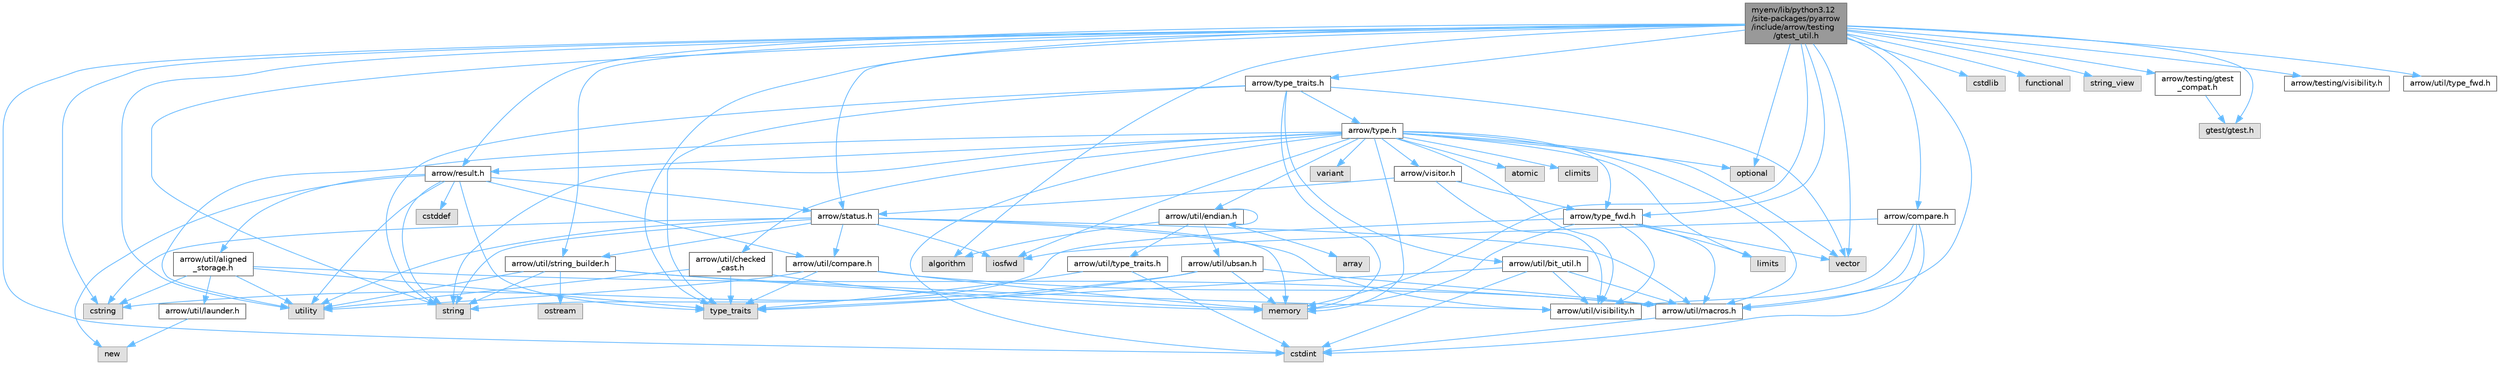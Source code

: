 digraph "myenv/lib/python3.12/site-packages/pyarrow/include/arrow/testing/gtest_util.h"
{
 // LATEX_PDF_SIZE
  bgcolor="transparent";
  edge [fontname=Helvetica,fontsize=10,labelfontname=Helvetica,labelfontsize=10];
  node [fontname=Helvetica,fontsize=10,shape=box,height=0.2,width=0.4];
  Node1 [id="Node000001",label="myenv/lib/python3.12\l/site-packages/pyarrow\l/include/arrow/testing\l/gtest_util.h",height=0.2,width=0.4,color="gray40", fillcolor="grey60", style="filled", fontcolor="black",tooltip=" "];
  Node1 -> Node2 [id="edge1_Node000001_Node000002",color="steelblue1",style="solid",tooltip=" "];
  Node2 [id="Node000002",label="algorithm",height=0.2,width=0.4,color="grey60", fillcolor="#E0E0E0", style="filled",tooltip=" "];
  Node1 -> Node3 [id="edge2_Node000001_Node000003",color="steelblue1",style="solid",tooltip=" "];
  Node3 [id="Node000003",label="cstdint",height=0.2,width=0.4,color="grey60", fillcolor="#E0E0E0", style="filled",tooltip=" "];
  Node1 -> Node4 [id="edge3_Node000001_Node000004",color="steelblue1",style="solid",tooltip=" "];
  Node4 [id="Node000004",label="cstdlib",height=0.2,width=0.4,color="grey60", fillcolor="#E0E0E0", style="filled",tooltip=" "];
  Node1 -> Node5 [id="edge4_Node000001_Node000005",color="steelblue1",style="solid",tooltip=" "];
  Node5 [id="Node000005",label="cstring",height=0.2,width=0.4,color="grey60", fillcolor="#E0E0E0", style="filled",tooltip=" "];
  Node1 -> Node6 [id="edge5_Node000001_Node000006",color="steelblue1",style="solid",tooltip=" "];
  Node6 [id="Node000006",label="functional",height=0.2,width=0.4,color="grey60", fillcolor="#E0E0E0", style="filled",tooltip=" "];
  Node1 -> Node7 [id="edge6_Node000001_Node000007",color="steelblue1",style="solid",tooltip=" "];
  Node7 [id="Node000007",label="memory",height=0.2,width=0.4,color="grey60", fillcolor="#E0E0E0", style="filled",tooltip=" "];
  Node1 -> Node8 [id="edge7_Node000001_Node000008",color="steelblue1",style="solid",tooltip=" "];
  Node8 [id="Node000008",label="optional",height=0.2,width=0.4,color="grey60", fillcolor="#E0E0E0", style="filled",tooltip=" "];
  Node1 -> Node9 [id="edge8_Node000001_Node000009",color="steelblue1",style="solid",tooltip=" "];
  Node9 [id="Node000009",label="string",height=0.2,width=0.4,color="grey60", fillcolor="#E0E0E0", style="filled",tooltip=" "];
  Node1 -> Node10 [id="edge9_Node000001_Node000010",color="steelblue1",style="solid",tooltip=" "];
  Node10 [id="Node000010",label="string_view",height=0.2,width=0.4,color="grey60", fillcolor="#E0E0E0", style="filled",tooltip=" "];
  Node1 -> Node11 [id="edge10_Node000001_Node000011",color="steelblue1",style="solid",tooltip=" "];
  Node11 [id="Node000011",label="type_traits",height=0.2,width=0.4,color="grey60", fillcolor="#E0E0E0", style="filled",tooltip=" "];
  Node1 -> Node12 [id="edge11_Node000001_Node000012",color="steelblue1",style="solid",tooltip=" "];
  Node12 [id="Node000012",label="utility",height=0.2,width=0.4,color="grey60", fillcolor="#E0E0E0", style="filled",tooltip=" "];
  Node1 -> Node13 [id="edge12_Node000001_Node000013",color="steelblue1",style="solid",tooltip=" "];
  Node13 [id="Node000013",label="vector",height=0.2,width=0.4,color="grey60", fillcolor="#E0E0E0", style="filled",tooltip=" "];
  Node1 -> Node14 [id="edge13_Node000001_Node000014",color="steelblue1",style="solid",tooltip=" "];
  Node14 [id="Node000014",label="gtest/gtest.h",height=0.2,width=0.4,color="grey60", fillcolor="#E0E0E0", style="filled",tooltip=" "];
  Node1 -> Node15 [id="edge14_Node000001_Node000015",color="steelblue1",style="solid",tooltip=" "];
  Node15 [id="Node000015",label="arrow/compare.h",height=0.2,width=0.4,color="grey40", fillcolor="white", style="filled",URL="$compare_8h.html",tooltip=" "];
  Node15 -> Node3 [id="edge15_Node000015_Node000003",color="steelblue1",style="solid",tooltip=" "];
  Node15 -> Node16 [id="edge16_Node000015_Node000016",color="steelblue1",style="solid",tooltip=" "];
  Node16 [id="Node000016",label="iosfwd",height=0.2,width=0.4,color="grey60", fillcolor="#E0E0E0", style="filled",tooltip=" "];
  Node15 -> Node17 [id="edge17_Node000015_Node000017",color="steelblue1",style="solid",tooltip=" "];
  Node17 [id="Node000017",label="arrow/util/macros.h",height=0.2,width=0.4,color="grey40", fillcolor="white", style="filled",URL="$macros_8h.html",tooltip=" "];
  Node17 -> Node3 [id="edge18_Node000017_Node000003",color="steelblue1",style="solid",tooltip=" "];
  Node15 -> Node18 [id="edge19_Node000015_Node000018",color="steelblue1",style="solid",tooltip=" "];
  Node18 [id="Node000018",label="arrow/util/visibility.h",height=0.2,width=0.4,color="grey40", fillcolor="white", style="filled",URL="$include_2arrow_2util_2visibility_8h.html",tooltip=" "];
  Node1 -> Node19 [id="edge20_Node000001_Node000019",color="steelblue1",style="solid",tooltip=" "];
  Node19 [id="Node000019",label="arrow/result.h",height=0.2,width=0.4,color="grey40", fillcolor="white", style="filled",URL="$result_8h.html",tooltip=" "];
  Node19 -> Node20 [id="edge21_Node000019_Node000020",color="steelblue1",style="solid",tooltip=" "];
  Node20 [id="Node000020",label="cstddef",height=0.2,width=0.4,color="grey60", fillcolor="#E0E0E0", style="filled",tooltip=" "];
  Node19 -> Node21 [id="edge22_Node000019_Node000021",color="steelblue1",style="solid",tooltip=" "];
  Node21 [id="Node000021",label="new",height=0.2,width=0.4,color="grey60", fillcolor="#E0E0E0", style="filled",tooltip=" "];
  Node19 -> Node9 [id="edge23_Node000019_Node000009",color="steelblue1",style="solid",tooltip=" "];
  Node19 -> Node11 [id="edge24_Node000019_Node000011",color="steelblue1",style="solid",tooltip=" "];
  Node19 -> Node12 [id="edge25_Node000019_Node000012",color="steelblue1",style="solid",tooltip=" "];
  Node19 -> Node22 [id="edge26_Node000019_Node000022",color="steelblue1",style="solid",tooltip=" "];
  Node22 [id="Node000022",label="arrow/status.h",height=0.2,width=0.4,color="grey40", fillcolor="white", style="filled",URL="$status_8h.html",tooltip=" "];
  Node22 -> Node5 [id="edge27_Node000022_Node000005",color="steelblue1",style="solid",tooltip=" "];
  Node22 -> Node16 [id="edge28_Node000022_Node000016",color="steelblue1",style="solid",tooltip=" "];
  Node22 -> Node7 [id="edge29_Node000022_Node000007",color="steelblue1",style="solid",tooltip=" "];
  Node22 -> Node9 [id="edge30_Node000022_Node000009",color="steelblue1",style="solid",tooltip=" "];
  Node22 -> Node12 [id="edge31_Node000022_Node000012",color="steelblue1",style="solid",tooltip=" "];
  Node22 -> Node23 [id="edge32_Node000022_Node000023",color="steelblue1",style="solid",tooltip=" "];
  Node23 [id="Node000023",label="arrow/util/compare.h",height=0.2,width=0.4,color="grey40", fillcolor="white", style="filled",URL="$util_2compare_8h.html",tooltip=" "];
  Node23 -> Node7 [id="edge33_Node000023_Node000007",color="steelblue1",style="solid",tooltip=" "];
  Node23 -> Node11 [id="edge34_Node000023_Node000011",color="steelblue1",style="solid",tooltip=" "];
  Node23 -> Node12 [id="edge35_Node000023_Node000012",color="steelblue1",style="solid",tooltip=" "];
  Node23 -> Node17 [id="edge36_Node000023_Node000017",color="steelblue1",style="solid",tooltip=" "];
  Node22 -> Node17 [id="edge37_Node000022_Node000017",color="steelblue1",style="solid",tooltip=" "];
  Node22 -> Node24 [id="edge38_Node000022_Node000024",color="steelblue1",style="solid",tooltip=" "];
  Node24 [id="Node000024",label="arrow/util/string_builder.h",height=0.2,width=0.4,color="grey40", fillcolor="white", style="filled",URL="$string__builder_8h.html",tooltip=" "];
  Node24 -> Node7 [id="edge39_Node000024_Node000007",color="steelblue1",style="solid",tooltip=" "];
  Node24 -> Node25 [id="edge40_Node000024_Node000025",color="steelblue1",style="solid",tooltip=" "];
  Node25 [id="Node000025",label="ostream",height=0.2,width=0.4,color="grey60", fillcolor="#E0E0E0", style="filled",tooltip=" "];
  Node24 -> Node9 [id="edge41_Node000024_Node000009",color="steelblue1",style="solid",tooltip=" "];
  Node24 -> Node12 [id="edge42_Node000024_Node000012",color="steelblue1",style="solid",tooltip=" "];
  Node24 -> Node18 [id="edge43_Node000024_Node000018",color="steelblue1",style="solid",tooltip=" "];
  Node22 -> Node18 [id="edge44_Node000022_Node000018",color="steelblue1",style="solid",tooltip=" "];
  Node19 -> Node26 [id="edge45_Node000019_Node000026",color="steelblue1",style="solid",tooltip=" "];
  Node26 [id="Node000026",label="arrow/util/aligned\l_storage.h",height=0.2,width=0.4,color="grey40", fillcolor="white", style="filled",URL="$aligned__storage_8h.html",tooltip=" "];
  Node26 -> Node5 [id="edge46_Node000026_Node000005",color="steelblue1",style="solid",tooltip=" "];
  Node26 -> Node11 [id="edge47_Node000026_Node000011",color="steelblue1",style="solid",tooltip=" "];
  Node26 -> Node12 [id="edge48_Node000026_Node000012",color="steelblue1",style="solid",tooltip=" "];
  Node26 -> Node27 [id="edge49_Node000026_Node000027",color="steelblue1",style="solid",tooltip=" "];
  Node27 [id="Node000027",label="arrow/util/launder.h",height=0.2,width=0.4,color="grey40", fillcolor="white", style="filled",URL="$launder_8h.html",tooltip=" "];
  Node27 -> Node21 [id="edge50_Node000027_Node000021",color="steelblue1",style="solid",tooltip=" "];
  Node26 -> Node17 [id="edge51_Node000026_Node000017",color="steelblue1",style="solid",tooltip=" "];
  Node19 -> Node23 [id="edge52_Node000019_Node000023",color="steelblue1",style="solid",tooltip=" "];
  Node1 -> Node22 [id="edge53_Node000001_Node000022",color="steelblue1",style="solid",tooltip=" "];
  Node1 -> Node28 [id="edge54_Node000001_Node000028",color="steelblue1",style="solid",tooltip=" "];
  Node28 [id="Node000028",label="arrow/testing/gtest\l_compat.h",height=0.2,width=0.4,color="grey40", fillcolor="white", style="filled",URL="$gtest__compat_8h.html",tooltip=" "];
  Node28 -> Node14 [id="edge55_Node000028_Node000014",color="steelblue1",style="solid",tooltip=" "];
  Node1 -> Node29 [id="edge56_Node000001_Node000029",color="steelblue1",style="solid",tooltip=" "];
  Node29 [id="Node000029",label="arrow/testing/visibility.h",height=0.2,width=0.4,color="grey40", fillcolor="white", style="filled",URL="$include_2arrow_2testing_2visibility_8h.html",tooltip=" "];
  Node1 -> Node30 [id="edge57_Node000001_Node000030",color="steelblue1",style="solid",tooltip=" "];
  Node30 [id="Node000030",label="arrow/type_fwd.h",height=0.2,width=0.4,color="grey40", fillcolor="white", style="filled",URL="$arrow_2type__fwd_8h.html",tooltip=" "];
  Node30 -> Node31 [id="edge58_Node000030_Node000031",color="steelblue1",style="solid",tooltip=" "];
  Node31 [id="Node000031",label="limits",height=0.2,width=0.4,color="grey60", fillcolor="#E0E0E0", style="filled",tooltip=" "];
  Node30 -> Node7 [id="edge59_Node000030_Node000007",color="steelblue1",style="solid",tooltip=" "];
  Node30 -> Node9 [id="edge60_Node000030_Node000009",color="steelblue1",style="solid",tooltip=" "];
  Node30 -> Node13 [id="edge61_Node000030_Node000013",color="steelblue1",style="solid",tooltip=" "];
  Node30 -> Node17 [id="edge62_Node000030_Node000017",color="steelblue1",style="solid",tooltip=" "];
  Node30 -> Node18 [id="edge63_Node000030_Node000018",color="steelblue1",style="solid",tooltip=" "];
  Node1 -> Node32 [id="edge64_Node000001_Node000032",color="steelblue1",style="solid",tooltip=" "];
  Node32 [id="Node000032",label="arrow/type_traits.h",height=0.2,width=0.4,color="grey40", fillcolor="white", style="filled",URL="$include_2arrow_2type__traits_8h.html",tooltip=" "];
  Node32 -> Node7 [id="edge65_Node000032_Node000007",color="steelblue1",style="solid",tooltip=" "];
  Node32 -> Node9 [id="edge66_Node000032_Node000009",color="steelblue1",style="solid",tooltip=" "];
  Node32 -> Node11 [id="edge67_Node000032_Node000011",color="steelblue1",style="solid",tooltip=" "];
  Node32 -> Node13 [id="edge68_Node000032_Node000013",color="steelblue1",style="solid",tooltip=" "];
  Node32 -> Node33 [id="edge69_Node000032_Node000033",color="steelblue1",style="solid",tooltip=" "];
  Node33 [id="Node000033",label="arrow/type.h",height=0.2,width=0.4,color="grey40", fillcolor="white", style="filled",URL="$type_8h.html",tooltip=" "];
  Node33 -> Node34 [id="edge70_Node000033_Node000034",color="steelblue1",style="solid",tooltip=" "];
  Node34 [id="Node000034",label="atomic",height=0.2,width=0.4,color="grey60", fillcolor="#E0E0E0", style="filled",tooltip=" "];
  Node33 -> Node35 [id="edge71_Node000033_Node000035",color="steelblue1",style="solid",tooltip=" "];
  Node35 [id="Node000035",label="climits",height=0.2,width=0.4,color="grey60", fillcolor="#E0E0E0", style="filled",tooltip=" "];
  Node33 -> Node3 [id="edge72_Node000033_Node000003",color="steelblue1",style="solid",tooltip=" "];
  Node33 -> Node16 [id="edge73_Node000033_Node000016",color="steelblue1",style="solid",tooltip=" "];
  Node33 -> Node31 [id="edge74_Node000033_Node000031",color="steelblue1",style="solid",tooltip=" "];
  Node33 -> Node7 [id="edge75_Node000033_Node000007",color="steelblue1",style="solid",tooltip=" "];
  Node33 -> Node8 [id="edge76_Node000033_Node000008",color="steelblue1",style="solid",tooltip=" "];
  Node33 -> Node9 [id="edge77_Node000033_Node000009",color="steelblue1",style="solid",tooltip=" "];
  Node33 -> Node12 [id="edge78_Node000033_Node000012",color="steelblue1",style="solid",tooltip=" "];
  Node33 -> Node36 [id="edge79_Node000033_Node000036",color="steelblue1",style="solid",tooltip=" "];
  Node36 [id="Node000036",label="variant",height=0.2,width=0.4,color="grey60", fillcolor="#E0E0E0", style="filled",tooltip=" "];
  Node33 -> Node13 [id="edge80_Node000033_Node000013",color="steelblue1",style="solid",tooltip=" "];
  Node33 -> Node19 [id="edge81_Node000033_Node000019",color="steelblue1",style="solid",tooltip=" "];
  Node33 -> Node30 [id="edge82_Node000033_Node000030",color="steelblue1",style="solid",tooltip=" "];
  Node33 -> Node37 [id="edge83_Node000033_Node000037",color="steelblue1",style="solid",tooltip=" "];
  Node37 [id="Node000037",label="arrow/util/checked\l_cast.h",height=0.2,width=0.4,color="grey40", fillcolor="white", style="filled",URL="$checked__cast_8h.html",tooltip=" "];
  Node37 -> Node7 [id="edge84_Node000037_Node000007",color="steelblue1",style="solid",tooltip=" "];
  Node37 -> Node11 [id="edge85_Node000037_Node000011",color="steelblue1",style="solid",tooltip=" "];
  Node37 -> Node12 [id="edge86_Node000037_Node000012",color="steelblue1",style="solid",tooltip=" "];
  Node33 -> Node38 [id="edge87_Node000033_Node000038",color="steelblue1",style="solid",tooltip=" "];
  Node38 [id="Node000038",label="arrow/util/endian.h",height=0.2,width=0.4,color="grey40", fillcolor="white", style="filled",URL="$endian_8h.html",tooltip=" "];
  Node38 -> Node38 [id="edge88_Node000038_Node000038",color="steelblue1",style="solid",tooltip=" "];
  Node38 -> Node2 [id="edge89_Node000038_Node000002",color="steelblue1",style="solid",tooltip=" "];
  Node38 -> Node39 [id="edge90_Node000038_Node000039",color="steelblue1",style="solid",tooltip=" "];
  Node39 [id="Node000039",label="array",height=0.2,width=0.4,color="grey60", fillcolor="#E0E0E0", style="filled",tooltip=" "];
  Node38 -> Node40 [id="edge91_Node000038_Node000040",color="steelblue1",style="solid",tooltip=" "];
  Node40 [id="Node000040",label="arrow/util/type_traits.h",height=0.2,width=0.4,color="grey40", fillcolor="white", style="filled",URL="$include_2arrow_2util_2type__traits_8h.html",tooltip=" "];
  Node40 -> Node3 [id="edge92_Node000040_Node000003",color="steelblue1",style="solid",tooltip=" "];
  Node40 -> Node11 [id="edge93_Node000040_Node000011",color="steelblue1",style="solid",tooltip=" "];
  Node38 -> Node41 [id="edge94_Node000038_Node000041",color="steelblue1",style="solid",tooltip=" "];
  Node41 [id="Node000041",label="arrow/util/ubsan.h",height=0.2,width=0.4,color="grey40", fillcolor="white", style="filled",URL="$ubsan_8h.html",tooltip=" "];
  Node41 -> Node5 [id="edge95_Node000041_Node000005",color="steelblue1",style="solid",tooltip=" "];
  Node41 -> Node7 [id="edge96_Node000041_Node000007",color="steelblue1",style="solid",tooltip=" "];
  Node41 -> Node11 [id="edge97_Node000041_Node000011",color="steelblue1",style="solid",tooltip=" "];
  Node41 -> Node17 [id="edge98_Node000041_Node000017",color="steelblue1",style="solid",tooltip=" "];
  Node33 -> Node17 [id="edge99_Node000033_Node000017",color="steelblue1",style="solid",tooltip=" "];
  Node33 -> Node18 [id="edge100_Node000033_Node000018",color="steelblue1",style="solid",tooltip=" "];
  Node33 -> Node42 [id="edge101_Node000033_Node000042",color="steelblue1",style="solid",tooltip=" "];
  Node42 [id="Node000042",label="arrow/visitor.h",height=0.2,width=0.4,color="grey40", fillcolor="white", style="filled",URL="$visitor_8h.html",tooltip=" "];
  Node42 -> Node22 [id="edge102_Node000042_Node000022",color="steelblue1",style="solid",tooltip=" "];
  Node42 -> Node30 [id="edge103_Node000042_Node000030",color="steelblue1",style="solid",tooltip=" "];
  Node42 -> Node18 [id="edge104_Node000042_Node000018",color="steelblue1",style="solid",tooltip=" "];
  Node32 -> Node43 [id="edge105_Node000032_Node000043",color="steelblue1",style="solid",tooltip=" "];
  Node43 [id="Node000043",label="arrow/util/bit_util.h",height=0.2,width=0.4,color="grey40", fillcolor="white", style="filled",URL="$bit__util_8h.html",tooltip=" "];
  Node43 -> Node3 [id="edge106_Node000043_Node000003",color="steelblue1",style="solid",tooltip=" "];
  Node43 -> Node11 [id="edge107_Node000043_Node000011",color="steelblue1",style="solid",tooltip=" "];
  Node43 -> Node17 [id="edge108_Node000043_Node000017",color="steelblue1",style="solid",tooltip=" "];
  Node43 -> Node18 [id="edge109_Node000043_Node000018",color="steelblue1",style="solid",tooltip=" "];
  Node1 -> Node17 [id="edge110_Node000001_Node000017",color="steelblue1",style="solid",tooltip=" "];
  Node1 -> Node24 [id="edge111_Node000001_Node000024",color="steelblue1",style="solid",tooltip=" "];
  Node1 -> Node44 [id="edge112_Node000001_Node000044",color="steelblue1",style="solid",tooltip=" "];
  Node44 [id="Node000044",label="arrow/util/type_fwd.h",height=0.2,width=0.4,color="grey40", fillcolor="white", style="filled",URL="$arrow_2util_2type__fwd_8h.html",tooltip=" "];
}

